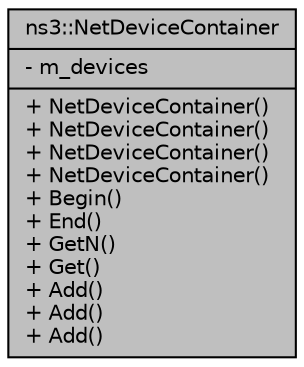 digraph "ns3::NetDeviceContainer"
{
  edge [fontname="Helvetica",fontsize="10",labelfontname="Helvetica",labelfontsize="10"];
  node [fontname="Helvetica",fontsize="10",shape=record];
  Node1 [label="{ns3::NetDeviceContainer\n|- m_devices\l|+ NetDeviceContainer()\l+ NetDeviceContainer()\l+ NetDeviceContainer()\l+ NetDeviceContainer()\l+ Begin()\l+ End()\l+ GetN()\l+ Get()\l+ Add()\l+ Add()\l+ Add()\l}",height=0.2,width=0.4,color="black", fillcolor="grey75", style="filled", fontcolor="black"];
}

